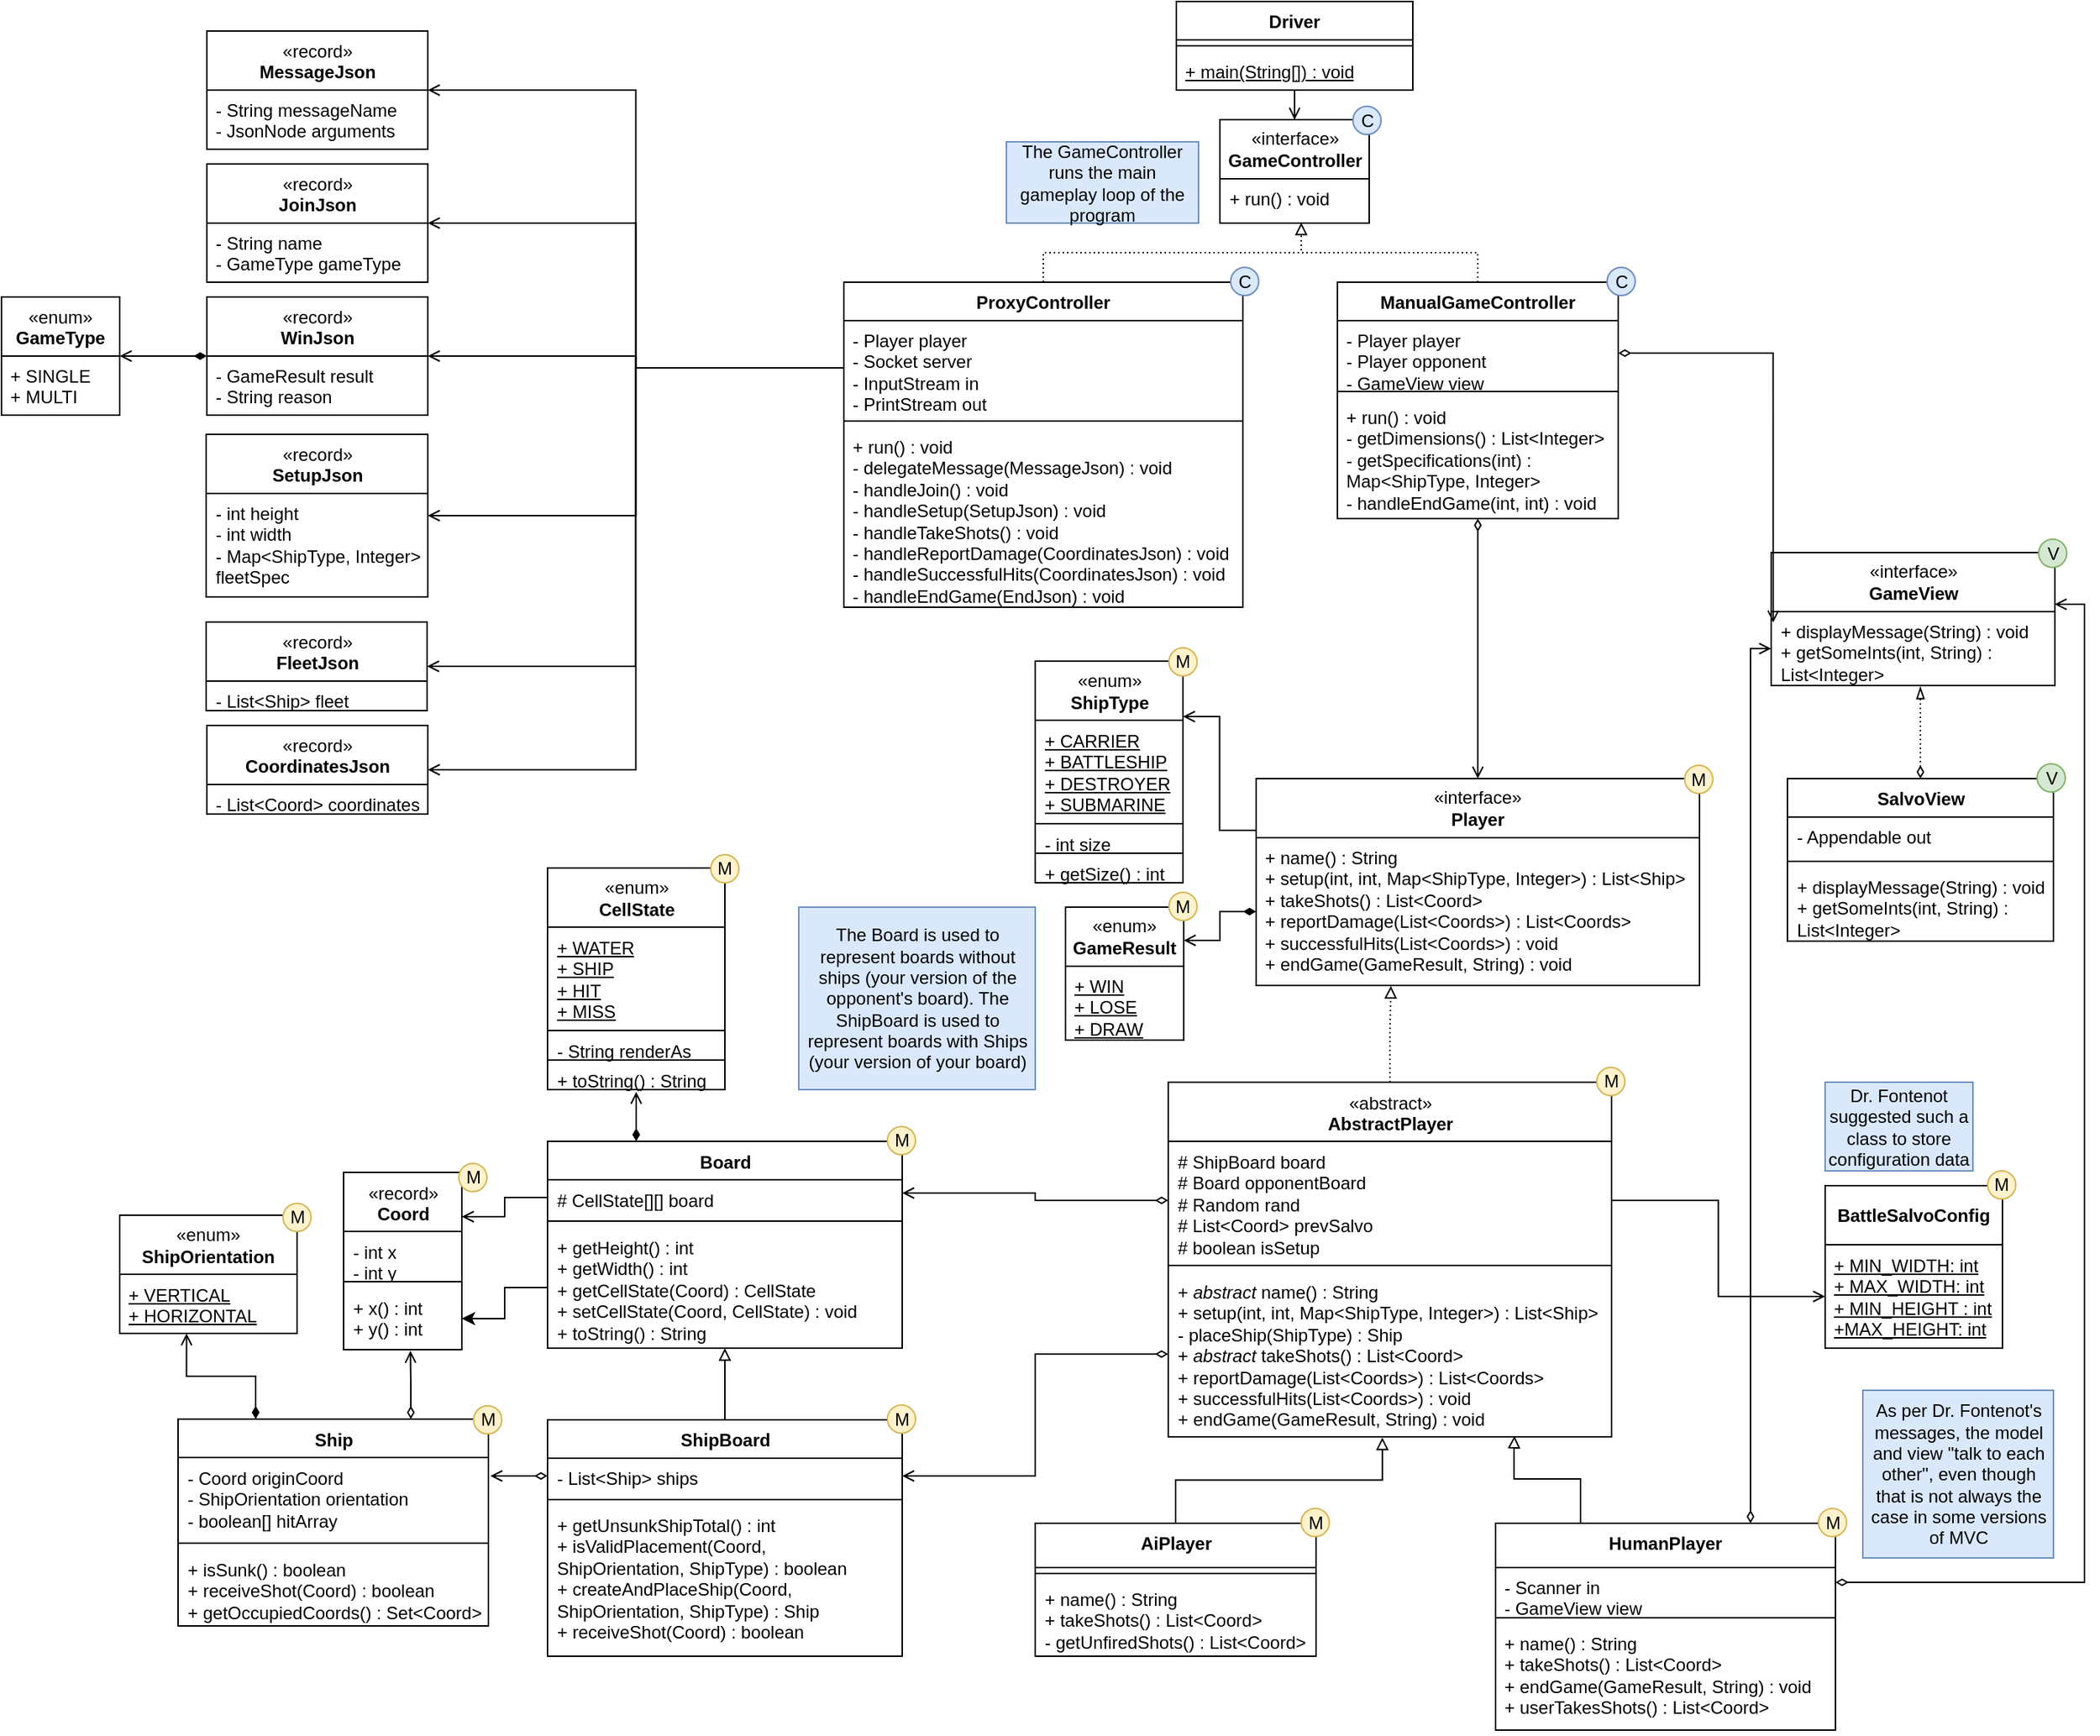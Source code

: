 <mxfile version="21.3.7" type="device">
  <diagram name="Page-1" id="k4mUI2xn-7zthh5olfPQ">
    <mxGraphModel dx="3813" dy="1613" grid="1" gridSize="10" guides="1" tooltips="1" connect="1" arrows="1" fold="1" page="1" pageScale="1" pageWidth="850" pageHeight="1100" math="0" shadow="0">
      <root>
        <mxCell id="0" />
        <mxCell id="1" parent="0" />
        <mxCell id="UeVXkHrXaz_RehNnfC16-15" value="" style="edgeStyle=orthogonalEdgeStyle;rounded=0;orthogonalLoop=1;jettySize=auto;html=1;entryX=0.5;entryY=0;entryDx=0;entryDy=0;endArrow=open;endFill=0;" parent="1" source="j__HpOIgEt7lVqjNekmI-1" target="UeVXkHrXaz_RehNnfC16-4" edge="1">
          <mxGeometry relative="1" as="geometry" />
        </mxCell>
        <mxCell id="j__HpOIgEt7lVqjNekmI-1" value="Driver" style="swimlane;fontStyle=1;align=center;verticalAlign=top;childLayout=stackLayout;horizontal=1;startSize=26;horizontalStack=0;resizeParent=1;resizeParentMax=0;resizeLast=0;collapsible=1;marginBottom=0;whiteSpace=wrap;html=1;" parent="1" vertex="1">
          <mxGeometry x="215" y="10" width="160" height="60" as="geometry" />
        </mxCell>
        <mxCell id="j__HpOIgEt7lVqjNekmI-3" value="" style="line;strokeWidth=1;fillColor=none;align=left;verticalAlign=middle;spacingTop=-1;spacingLeft=3;spacingRight=3;rotatable=0;labelPosition=right;points=[];portConstraint=eastwest;strokeColor=inherit;" parent="j__HpOIgEt7lVqjNekmI-1" vertex="1">
          <mxGeometry y="26" width="160" height="8" as="geometry" />
        </mxCell>
        <mxCell id="j__HpOIgEt7lVqjNekmI-4" value="&lt;u&gt;+ main(String[]) : void&lt;/u&gt;" style="text;strokeColor=none;fillColor=none;align=left;verticalAlign=top;spacingLeft=4;spacingRight=4;overflow=hidden;rotatable=0;points=[[0,0.5],[1,0.5]];portConstraint=eastwest;whiteSpace=wrap;html=1;" parent="j__HpOIgEt7lVqjNekmI-1" vertex="1">
          <mxGeometry y="34" width="160" height="26" as="geometry" />
        </mxCell>
        <mxCell id="UeVXkHrXaz_RehNnfC16-16" value="" style="edgeStyle=orthogonalEdgeStyle;rounded=0;orthogonalLoop=1;jettySize=auto;html=1;endArrow=block;endFill=0;dashed=1;dashPattern=1 2;entryX=0.545;entryY=0.989;entryDx=0;entryDy=0;entryPerimeter=0;" parent="1" source="j__HpOIgEt7lVqjNekmI-5" target="UeVXkHrXaz_RehNnfC16-5" edge="1">
          <mxGeometry relative="1" as="geometry">
            <mxPoint x="419.5" y="350" as="targetPoint" />
          </mxGeometry>
        </mxCell>
        <mxCell id="N8CRj5b4Ltp5V2-x3RAX-1" style="edgeStyle=orthogonalEdgeStyle;rounded=0;orthogonalLoop=1;jettySize=auto;html=1;exitX=0.5;exitY=1;exitDx=0;exitDy=0;entryX=0.5;entryY=0;entryDx=0;entryDy=0;startArrow=diamondThin;startFill=0;endArrow=open;endFill=0;" edge="1" parent="1" source="j__HpOIgEt7lVqjNekmI-5" target="j__HpOIgEt7lVqjNekmI-15">
          <mxGeometry relative="1" as="geometry" />
        </mxCell>
        <mxCell id="j__HpOIgEt7lVqjNekmI-5" value="ManualGameController" style="swimlane;fontStyle=1;align=center;verticalAlign=top;childLayout=stackLayout;horizontal=1;startSize=26;horizontalStack=0;resizeParent=1;resizeParentMax=0;resizeLast=0;collapsible=1;marginBottom=0;whiteSpace=wrap;html=1;" parent="1" vertex="1">
          <mxGeometry x="324" y="200" width="190" height="160" as="geometry" />
        </mxCell>
        <mxCell id="j__HpOIgEt7lVqjNekmI-6" value="&lt;div&gt;- Player player&lt;/div&gt;&lt;div&gt;- Player opponent&lt;br&gt;&lt;/div&gt;&lt;div&gt;- GameView view&lt;br&gt;&lt;/div&gt;" style="text;strokeColor=none;fillColor=none;align=left;verticalAlign=top;spacingLeft=4;spacingRight=4;overflow=hidden;rotatable=0;points=[[0,0.5],[1,0.5]];portConstraint=eastwest;whiteSpace=wrap;html=1;" parent="j__HpOIgEt7lVqjNekmI-5" vertex="1">
          <mxGeometry y="26" width="190" height="44" as="geometry" />
        </mxCell>
        <mxCell id="j__HpOIgEt7lVqjNekmI-7" value="" style="line;strokeWidth=1;fillColor=none;align=left;verticalAlign=middle;spacingTop=-1;spacingLeft=3;spacingRight=3;rotatable=0;labelPosition=right;points=[];portConstraint=eastwest;strokeColor=inherit;" parent="j__HpOIgEt7lVqjNekmI-5" vertex="1">
          <mxGeometry y="70" width="190" height="8" as="geometry" />
        </mxCell>
        <mxCell id="j__HpOIgEt7lVqjNekmI-8" value="&lt;div&gt;+ run() : void&lt;/div&gt;&lt;div&gt;- getDimensions() : List&amp;lt;Integer&amp;gt;&lt;/div&gt;&lt;div&gt;- getSpecifications(int) : Map&amp;lt;ShipType, Integer&amp;gt;&lt;/div&gt;&lt;div&gt;- handleEndGame(int, int) : void&lt;br&gt;&lt;/div&gt;" style="text;strokeColor=none;fillColor=none;align=left;verticalAlign=top;spacingLeft=4;spacingRight=4;overflow=hidden;rotatable=0;points=[[0,0.5],[1,0.5]];portConstraint=eastwest;whiteSpace=wrap;html=1;" parent="j__HpOIgEt7lVqjNekmI-5" vertex="1">
          <mxGeometry y="78" width="190" height="82" as="geometry" />
        </mxCell>
        <mxCell id="UeVXkHrXaz_RehNnfC16-33" style="edgeStyle=orthogonalEdgeStyle;rounded=0;orthogonalLoop=1;jettySize=auto;html=1;exitX=0;exitY=0.5;exitDx=0;exitDy=0;entryX=1;entryY=0.25;entryDx=0;entryDy=0;startArrow=diamondThin;startFill=1;endArrow=open;endFill=0;" parent="1" source="j__HpOIgEt7lVqjNekmI-16" target="j__HpOIgEt7lVqjNekmI-49" edge="1">
          <mxGeometry relative="1" as="geometry" />
        </mxCell>
        <mxCell id="UeVXkHrXaz_RehNnfC16-36" style="edgeStyle=orthogonalEdgeStyle;rounded=0;orthogonalLoop=1;jettySize=auto;html=1;exitX=0;exitY=0.25;exitDx=0;exitDy=0;entryX=1;entryY=0.25;entryDx=0;entryDy=0;endArrow=open;endFill=0;" parent="1" source="j__HpOIgEt7lVqjNekmI-15" target="j__HpOIgEt7lVqjNekmI-37" edge="1">
          <mxGeometry relative="1" as="geometry" />
        </mxCell>
        <mxCell id="j__HpOIgEt7lVqjNekmI-15" value="&lt;div&gt;«interface»&lt;/div&gt;&lt;div&gt;&lt;b&gt;Player&lt;/b&gt;&lt;br&gt;&lt;/div&gt;" style="swimlane;fontStyle=0;childLayout=stackLayout;horizontal=1;startSize=40;horizontalStack=0;resizeParent=1;resizeParentMax=0;resizeLast=0;collapsible=1;marginBottom=0;whiteSpace=wrap;html=1;" parent="1" vertex="1">
          <mxGeometry x="269" y="536" width="300" height="140" as="geometry" />
        </mxCell>
        <mxCell id="j__HpOIgEt7lVqjNekmI-16" value="&lt;div&gt;+ name() : String&lt;/div&gt;&lt;div&gt;+ setup(int, int, Map&amp;lt;ShipType, Integer&amp;gt;) : List&amp;lt;Ship&amp;gt;&lt;br&gt;&lt;/div&gt;&lt;div&gt;+ takeShots() : List&amp;lt;Coord&amp;gt;&lt;/div&gt;&lt;div&gt;+ reportDamage(List&amp;lt;Coords&amp;gt;) : List&amp;lt;Coords&amp;gt;&lt;/div&gt;&lt;div&gt;+ successfulHits(List&amp;lt;Coords&amp;gt;) : void&lt;/div&gt;&lt;div&gt;+ endGame(GameResult, String) : void&lt;br&gt;&lt;/div&gt;" style="text;strokeColor=none;fillColor=none;align=left;verticalAlign=top;spacingLeft=4;spacingRight=4;overflow=hidden;rotatable=0;points=[[0,0.5],[1,0.5]];portConstraint=eastwest;whiteSpace=wrap;html=1;" parent="j__HpOIgEt7lVqjNekmI-15" vertex="1">
          <mxGeometry y="40" width="300" height="100" as="geometry" />
        </mxCell>
        <mxCell id="UeVXkHrXaz_RehNnfC16-24" style="edgeStyle=orthogonalEdgeStyle;rounded=0;orthogonalLoop=1;jettySize=auto;html=1;exitX=0.5;exitY=0;exitDx=0;exitDy=0;entryX=0.304;entryY=1.003;entryDx=0;entryDy=0;entryPerimeter=0;endArrow=block;endFill=0;dashed=1;dashPattern=1 2;" parent="1" source="j__HpOIgEt7lVqjNekmI-21" target="j__HpOIgEt7lVqjNekmI-16" edge="1">
          <mxGeometry relative="1" as="geometry" />
        </mxCell>
        <mxCell id="j__HpOIgEt7lVqjNekmI-21" value="&lt;div&gt;&lt;span style=&quot;font-weight: normal;&quot;&gt;«abstract»&lt;/span&gt;&lt;/div&gt;&lt;b&gt;AbstractPlayer&lt;/b&gt;" style="swimlane;fontStyle=1;align=center;verticalAlign=top;childLayout=stackLayout;horizontal=1;startSize=40;horizontalStack=0;resizeParent=1;resizeParentMax=0;resizeLast=0;collapsible=1;marginBottom=0;whiteSpace=wrap;html=1;" parent="1" vertex="1">
          <mxGeometry x="209.5" y="741.5" width="300" height="240" as="geometry" />
        </mxCell>
        <mxCell id="j__HpOIgEt7lVqjNekmI-22" value="&lt;div&gt;# ShipBoard board&lt;/div&gt;&lt;div&gt;# Board opponentBoard&lt;/div&gt;&lt;div&gt;# Random rand&lt;/div&gt;&lt;div&gt;# List&amp;lt;Coord&amp;gt; prevSalvo&lt;br&gt;&lt;/div&gt;&lt;div&gt;# boolean isSetup&lt;br&gt;&lt;/div&gt;" style="text;strokeColor=none;fillColor=none;align=left;verticalAlign=top;spacingLeft=4;spacingRight=4;overflow=hidden;rotatable=0;points=[[0,0.5],[1,0.5]];portConstraint=eastwest;whiteSpace=wrap;html=1;" parent="j__HpOIgEt7lVqjNekmI-21" vertex="1">
          <mxGeometry y="40" width="300" height="80" as="geometry" />
        </mxCell>
        <mxCell id="j__HpOIgEt7lVqjNekmI-23" value="" style="line;strokeWidth=1;fillColor=none;align=left;verticalAlign=middle;spacingTop=-1;spacingLeft=3;spacingRight=3;rotatable=0;labelPosition=right;points=[];portConstraint=eastwest;strokeColor=inherit;" parent="j__HpOIgEt7lVqjNekmI-21" vertex="1">
          <mxGeometry y="120" width="300" height="8" as="geometry" />
        </mxCell>
        <mxCell id="j__HpOIgEt7lVqjNekmI-24" value="&lt;div&gt;+ &lt;i&gt;abstract&lt;/i&gt; name() : String&lt;/div&gt;&lt;div&gt;+ setup(int, int, Map&amp;lt;ShipType, Integer&amp;gt;) : List&amp;lt;Ship&amp;gt;&lt;/div&gt;&lt;div&gt;- placeShip(ShipType) : Ship&lt;br&gt;&lt;/div&gt;&lt;div&gt;+ &lt;i&gt;abstract&lt;/i&gt; takeShots() : List&amp;lt;Coord&amp;gt;&lt;/div&gt;&lt;div&gt;+ reportDamage(List&amp;lt;Coords&amp;gt;) : List&amp;lt;Coords&amp;gt;&lt;/div&gt;&lt;div&gt;+ successfulHits(List&amp;lt;Coords&amp;gt;) : void&lt;/div&gt;+ endGame(GameResult, String) : void" style="text;strokeColor=none;fillColor=none;align=left;verticalAlign=top;spacingLeft=4;spacingRight=4;overflow=hidden;rotatable=0;points=[[0,0.5],[1,0.5]];portConstraint=eastwest;whiteSpace=wrap;html=1;" parent="j__HpOIgEt7lVqjNekmI-21" vertex="1">
          <mxGeometry y="128" width="300" height="112" as="geometry" />
        </mxCell>
        <mxCell id="UeVXkHrXaz_RehNnfC16-27" style="edgeStyle=orthogonalEdgeStyle;rounded=0;orthogonalLoop=1;jettySize=auto;html=1;exitX=0.25;exitY=0;exitDx=0;exitDy=0;entryX=0.781;entryY=0.994;entryDx=0;entryDy=0;entryPerimeter=0;endArrow=block;endFill=0;" parent="1" source="j__HpOIgEt7lVqjNekmI-25" target="j__HpOIgEt7lVqjNekmI-24" edge="1">
          <mxGeometry relative="1" as="geometry">
            <Array as="points">
              <mxPoint x="488.5" y="1010" />
              <mxPoint x="443.5" y="1010" />
              <mxPoint x="443.5" y="990" />
            </Array>
          </mxGeometry>
        </mxCell>
        <mxCell id="oQ-6_zfFj92it3gVZkY_-5" style="edgeStyle=orthogonalEdgeStyle;rounded=0;orthogonalLoop=1;jettySize=auto;html=1;exitX=0.75;exitY=0;exitDx=0;exitDy=0;entryX=0;entryY=0.5;entryDx=0;entryDy=0;endArrow=open;endFill=0;startArrow=diamondThin;startFill=0;" parent="1" source="j__HpOIgEt7lVqjNekmI-25" target="UeVXkHrXaz_RehNnfC16-9" edge="1">
          <mxGeometry relative="1" as="geometry">
            <Array as="points">
              <mxPoint x="603.5" y="448" />
            </Array>
          </mxGeometry>
        </mxCell>
        <mxCell id="j__HpOIgEt7lVqjNekmI-25" value="&lt;b&gt;HumanPlayer&lt;/b&gt;" style="swimlane;fontStyle=1;align=center;verticalAlign=top;childLayout=stackLayout;horizontal=1;startSize=30;horizontalStack=0;resizeParent=1;resizeParentMax=0;resizeLast=0;collapsible=1;marginBottom=0;whiteSpace=wrap;html=1;" parent="1" vertex="1">
          <mxGeometry x="431" y="1040" width="230" height="140" as="geometry" />
        </mxCell>
        <mxCell id="j__HpOIgEt7lVqjNekmI-26" value="&lt;div&gt;- Scanner in&lt;/div&gt;&lt;div&gt;- GameView view&lt;br&gt;&lt;/div&gt;" style="text;strokeColor=none;fillColor=none;align=left;verticalAlign=top;spacingLeft=4;spacingRight=4;overflow=hidden;rotatable=0;points=[[0,0.5],[1,0.5]];portConstraint=eastwest;whiteSpace=wrap;html=1;" parent="j__HpOIgEt7lVqjNekmI-25" vertex="1">
          <mxGeometry y="30" width="230" height="30" as="geometry" />
        </mxCell>
        <mxCell id="j__HpOIgEt7lVqjNekmI-27" value="" style="line;strokeWidth=1;fillColor=none;align=left;verticalAlign=middle;spacingTop=-1;spacingLeft=3;spacingRight=3;rotatable=0;labelPosition=right;points=[];portConstraint=eastwest;strokeColor=inherit;" parent="j__HpOIgEt7lVqjNekmI-25" vertex="1">
          <mxGeometry y="60" width="230" height="8" as="geometry" />
        </mxCell>
        <mxCell id="j__HpOIgEt7lVqjNekmI-28" value="&lt;div&gt;+ name() : String&lt;/div&gt;&lt;div&gt;+ takeShots() : List&amp;lt;Coord&amp;gt;&lt;/div&gt;&lt;div&gt;+ endGame(GameResult, String) : void&lt;/div&gt;&lt;div&gt;+ userTakesShots() : List&amp;lt;Coord&amp;gt;&lt;br&gt;&lt;/div&gt;" style="text;strokeColor=none;fillColor=none;align=left;verticalAlign=top;spacingLeft=4;spacingRight=4;overflow=hidden;rotatable=0;points=[[0,0.5],[1,0.5]];portConstraint=eastwest;whiteSpace=wrap;html=1;" parent="j__HpOIgEt7lVqjNekmI-25" vertex="1">
          <mxGeometry y="68" width="230" height="72" as="geometry" />
        </mxCell>
        <mxCell id="UeVXkHrXaz_RehNnfC16-26" style="edgeStyle=orthogonalEdgeStyle;rounded=0;orthogonalLoop=1;jettySize=auto;html=1;exitX=0.5;exitY=0;exitDx=0;exitDy=0;entryX=0.483;entryY=1.004;entryDx=0;entryDy=0;entryPerimeter=0;endArrow=block;endFill=0;" parent="1" source="j__HpOIgEt7lVqjNekmI-29" target="j__HpOIgEt7lVqjNekmI-24" edge="1">
          <mxGeometry relative="1" as="geometry" />
        </mxCell>
        <mxCell id="j__HpOIgEt7lVqjNekmI-29" value="AiPlayer" style="swimlane;fontStyle=1;align=center;verticalAlign=top;childLayout=stackLayout;horizontal=1;startSize=30;horizontalStack=0;resizeParent=1;resizeParentMax=0;resizeLast=0;collapsible=1;marginBottom=0;whiteSpace=wrap;html=1;" parent="1" vertex="1">
          <mxGeometry x="119.5" y="1040" width="190" height="90" as="geometry" />
        </mxCell>
        <mxCell id="j__HpOIgEt7lVqjNekmI-31" value="" style="line;strokeWidth=1;fillColor=none;align=left;verticalAlign=middle;spacingTop=-1;spacingLeft=3;spacingRight=3;rotatable=0;labelPosition=right;points=[];portConstraint=eastwest;strokeColor=inherit;" parent="j__HpOIgEt7lVqjNekmI-29" vertex="1">
          <mxGeometry y="30" width="190" height="8" as="geometry" />
        </mxCell>
        <mxCell id="j__HpOIgEt7lVqjNekmI-32" value="&lt;div&gt;+ name() : String&lt;/div&gt;&lt;div&gt;+ takeShots() : List&amp;lt;Coord&amp;gt;&lt;/div&gt;- getUnfiredShots() : List&amp;lt;Coord&amp;gt;" style="text;strokeColor=none;fillColor=none;align=left;verticalAlign=top;spacingLeft=4;spacingRight=4;overflow=hidden;rotatable=0;points=[[0,0.5],[1,0.5]];portConstraint=eastwest;whiteSpace=wrap;html=1;" parent="j__HpOIgEt7lVqjNekmI-29" vertex="1">
          <mxGeometry y="38" width="190" height="52" as="geometry" />
        </mxCell>
        <mxCell id="UeVXkHrXaz_RehNnfC16-21" style="edgeStyle=orthogonalEdgeStyle;rounded=0;orthogonalLoop=1;jettySize=auto;html=1;exitX=0.5;exitY=0;exitDx=0;exitDy=0;entryX=0.526;entryY=1.015;entryDx=0;entryDy=0;entryPerimeter=0;endArrow=blockThin;endFill=0;startArrow=diamondThin;startFill=0;dashed=1;dashPattern=1 2;" parent="1" source="j__HpOIgEt7lVqjNekmI-33" target="UeVXkHrXaz_RehNnfC16-9" edge="1">
          <mxGeometry relative="1" as="geometry" />
        </mxCell>
        <mxCell id="j__HpOIgEt7lVqjNekmI-33" value="SalvoView" style="swimlane;fontStyle=1;align=center;verticalAlign=top;childLayout=stackLayout;horizontal=1;startSize=26;horizontalStack=0;resizeParent=1;resizeParentMax=0;resizeLast=0;collapsible=1;marginBottom=0;whiteSpace=wrap;html=1;" parent="1" vertex="1">
          <mxGeometry x="628.5" y="536" width="180" height="110" as="geometry" />
        </mxCell>
        <mxCell id="j__HpOIgEt7lVqjNekmI-34" value="- Appendable out" style="text;strokeColor=none;fillColor=none;align=left;verticalAlign=top;spacingLeft=4;spacingRight=4;overflow=hidden;rotatable=0;points=[[0,0.5],[1,0.5]];portConstraint=eastwest;whiteSpace=wrap;html=1;" parent="j__HpOIgEt7lVqjNekmI-33" vertex="1">
          <mxGeometry y="26" width="180" height="26" as="geometry" />
        </mxCell>
        <mxCell id="j__HpOIgEt7lVqjNekmI-35" value="" style="line;strokeWidth=1;fillColor=none;align=left;verticalAlign=middle;spacingTop=-1;spacingLeft=3;spacingRight=3;rotatable=0;labelPosition=right;points=[];portConstraint=eastwest;strokeColor=inherit;" parent="j__HpOIgEt7lVqjNekmI-33" vertex="1">
          <mxGeometry y="52" width="180" height="8" as="geometry" />
        </mxCell>
        <mxCell id="j__HpOIgEt7lVqjNekmI-36" value="&lt;div&gt;+ displayMessage(String) : void&lt;/div&gt;&lt;div&gt;+ getSomeInts(int, String) : List&amp;lt;Integer&amp;gt;&lt;/div&gt;" style="text;strokeColor=none;fillColor=none;align=left;verticalAlign=top;spacingLeft=4;spacingRight=4;overflow=hidden;rotatable=0;points=[[0,0.5],[1,0.5]];portConstraint=eastwest;whiteSpace=wrap;html=1;" parent="j__HpOIgEt7lVqjNekmI-33" vertex="1">
          <mxGeometry y="60" width="180" height="50" as="geometry" />
        </mxCell>
        <mxCell id="j__HpOIgEt7lVqjNekmI-37" value="&lt;div&gt;«enum»&lt;/div&gt;&lt;div&gt;&lt;b&gt;ShipType&lt;/b&gt;&lt;br&gt;&lt;/div&gt;" style="swimlane;fontStyle=0;childLayout=stackLayout;horizontal=1;startSize=40;horizontalStack=0;resizeParent=1;resizeParentMax=0;resizeLast=0;collapsible=1;marginBottom=0;whiteSpace=wrap;html=1;" parent="1" vertex="1">
          <mxGeometry x="119.5" y="456.5" width="100" height="150" as="geometry" />
        </mxCell>
        <mxCell id="j__HpOIgEt7lVqjNekmI-38" value="&lt;div&gt;&lt;u&gt;+ CARRIER&lt;/u&gt;&lt;/div&gt;&lt;div&gt;&lt;u&gt;+ BATTLESHIP&lt;/u&gt;&lt;/div&gt;&lt;div&gt;&lt;u&gt;+ DESTROYER&lt;/u&gt;&lt;/div&gt;&lt;div&gt;&lt;u&gt;+ SUBMARINE&lt;/u&gt;&lt;br&gt;&lt;/div&gt;" style="text;strokeColor=none;fillColor=none;align=left;verticalAlign=top;spacingLeft=4;spacingRight=4;overflow=hidden;rotatable=0;points=[[0,0.5],[1,0.5]];portConstraint=eastwest;whiteSpace=wrap;html=1;" parent="j__HpOIgEt7lVqjNekmI-37" vertex="1">
          <mxGeometry y="40" width="100" height="70" as="geometry" />
        </mxCell>
        <mxCell id="j__HpOIgEt7lVqjNekmI-39" value="- int size" style="text;strokeColor=default;fillColor=none;align=left;verticalAlign=top;spacingLeft=4;spacingRight=4;overflow=hidden;rotatable=0;points=[[0,0.5],[1,0.5]];portConstraint=eastwest;whiteSpace=wrap;html=1;" parent="j__HpOIgEt7lVqjNekmI-37" vertex="1">
          <mxGeometry y="110" width="100" height="20" as="geometry" />
        </mxCell>
        <mxCell id="j__HpOIgEt7lVqjNekmI-40" value="+ getSize() : int" style="text;strokeColor=default;fillColor=none;align=left;verticalAlign=top;spacingLeft=4;spacingRight=4;overflow=hidden;rotatable=0;points=[[0,0.5],[1,0.5]];portConstraint=eastwest;whiteSpace=wrap;html=1;" parent="j__HpOIgEt7lVqjNekmI-37" vertex="1">
          <mxGeometry y="130" width="100" height="20" as="geometry" />
        </mxCell>
        <mxCell id="j__HpOIgEt7lVqjNekmI-41" value="&lt;div&gt;«enum»&lt;/div&gt;&lt;div&gt;&lt;b&gt;ShipOrientation&lt;/b&gt;&lt;br&gt;&lt;/div&gt;" style="swimlane;fontStyle=0;childLayout=stackLayout;horizontal=1;startSize=40;horizontalStack=0;resizeParent=1;resizeParentMax=0;resizeLast=0;collapsible=1;marginBottom=0;whiteSpace=wrap;html=1;" parent="1" vertex="1">
          <mxGeometry x="-500" y="831.5" width="120" height="80" as="geometry" />
        </mxCell>
        <mxCell id="j__HpOIgEt7lVqjNekmI-42" value="&lt;div&gt;&lt;u&gt;+ VERTICAL&lt;/u&gt;&lt;/div&gt;&lt;div&gt;&lt;u&gt;+ HORIZONTAL&lt;br&gt;&lt;/u&gt;&lt;/div&gt;" style="text;strokeColor=none;fillColor=none;align=left;verticalAlign=top;spacingLeft=4;spacingRight=4;overflow=hidden;rotatable=0;points=[[0,0.5],[1,0.5]];portConstraint=eastwest;whiteSpace=wrap;html=1;" parent="j__HpOIgEt7lVqjNekmI-41" vertex="1">
          <mxGeometry y="40" width="120" height="40" as="geometry" />
        </mxCell>
        <mxCell id="j__HpOIgEt7lVqjNekmI-49" value="&lt;div&gt;«enum»&lt;/div&gt;&lt;b&gt;GameResult&lt;/b&gt;" style="swimlane;fontStyle=0;childLayout=stackLayout;horizontal=1;startSize=40;horizontalStack=0;resizeParent=1;resizeParentMax=0;resizeLast=0;collapsible=1;marginBottom=0;whiteSpace=wrap;html=1;" parent="1" vertex="1">
          <mxGeometry x="140" y="623" width="80" height="90" as="geometry" />
        </mxCell>
        <mxCell id="j__HpOIgEt7lVqjNekmI-50" value="&lt;div&gt;&lt;u&gt;+ WIN&lt;/u&gt;&lt;/div&gt;&lt;div&gt;&lt;u&gt;+ LOSE&lt;/u&gt;&lt;/div&gt;&lt;div&gt;&lt;u&gt;+ DRAW&lt;br&gt;&lt;/u&gt;&lt;/div&gt;" style="text;strokeColor=none;fillColor=none;align=left;verticalAlign=top;spacingLeft=4;spacingRight=4;overflow=hidden;rotatable=0;points=[[0,0.5],[1,0.5]];portConstraint=eastwest;whiteSpace=wrap;html=1;" parent="j__HpOIgEt7lVqjNekmI-49" vertex="1">
          <mxGeometry y="40" width="80" height="50" as="geometry" />
        </mxCell>
        <mxCell id="j__HpOIgEt7lVqjNekmI-51" value="&lt;div&gt;«enum»&lt;/div&gt;&lt;div&gt;&lt;b&gt;CellState&lt;/b&gt;&lt;br&gt;&lt;/div&gt;" style="swimlane;fontStyle=0;childLayout=stackLayout;horizontal=1;startSize=40;horizontalStack=0;resizeParent=1;resizeParentMax=0;resizeLast=0;collapsible=1;marginBottom=0;whiteSpace=wrap;html=1;" parent="1" vertex="1">
          <mxGeometry x="-210.5" y="596.5" width="120" height="150" as="geometry" />
        </mxCell>
        <mxCell id="j__HpOIgEt7lVqjNekmI-52" value="&lt;div&gt;&lt;u&gt;+ WATER&lt;/u&gt;&lt;/div&gt;&lt;div&gt;&lt;u&gt;+ SHIP&lt;/u&gt;&lt;/div&gt;&lt;div&gt;&lt;u&gt;+ HIT&lt;/u&gt;&lt;/div&gt;&lt;div&gt;&lt;u&gt;+ MISS&lt;/u&gt;&lt;br&gt;&lt;/div&gt;" style="text;strokeColor=none;fillColor=none;align=left;verticalAlign=top;spacingLeft=4;spacingRight=4;overflow=hidden;rotatable=0;points=[[0,0.5],[1,0.5]];portConstraint=eastwest;whiteSpace=wrap;html=1;" parent="j__HpOIgEt7lVqjNekmI-51" vertex="1">
          <mxGeometry y="40" width="120" height="70" as="geometry" />
        </mxCell>
        <mxCell id="j__HpOIgEt7lVqjNekmI-53" value="- String renderAs" style="text;strokeColor=default;fillColor=none;align=left;verticalAlign=top;spacingLeft=4;spacingRight=4;overflow=hidden;rotatable=0;points=[[0,0.5],[1,0.5]];portConstraint=eastwest;whiteSpace=wrap;html=1;" parent="j__HpOIgEt7lVqjNekmI-51" vertex="1">
          <mxGeometry y="110" width="120" height="20" as="geometry" />
        </mxCell>
        <mxCell id="j__HpOIgEt7lVqjNekmI-54" value="+ toString() : String" style="text;strokeColor=default;fillColor=none;align=left;verticalAlign=top;spacingLeft=4;spacingRight=4;overflow=hidden;rotatable=0;points=[[0,0.5],[1,0.5]];portConstraint=eastwest;whiteSpace=wrap;html=1;" parent="j__HpOIgEt7lVqjNekmI-51" vertex="1">
          <mxGeometry y="130" width="120" height="20" as="geometry" />
        </mxCell>
        <mxCell id="j__HpOIgEt7lVqjNekmI-55" value="&lt;div&gt;&lt;span style=&quot;font-weight: normal;&quot;&gt;«record»&lt;/span&gt;&lt;/div&gt;&lt;div&gt;Coord&lt;/div&gt;" style="swimlane;fontStyle=1;align=center;verticalAlign=top;childLayout=stackLayout;horizontal=1;startSize=40;horizontalStack=0;resizeParent=1;resizeParentMax=0;resizeLast=0;collapsible=1;marginBottom=0;whiteSpace=wrap;html=1;" parent="1" vertex="1">
          <mxGeometry x="-348.5" y="802.5" width="80" height="120" as="geometry" />
        </mxCell>
        <mxCell id="j__HpOIgEt7lVqjNekmI-56" value="&lt;div&gt;- int x&lt;/div&gt;&lt;div&gt;- int y&lt;br&gt;&lt;/div&gt;" style="text;strokeColor=none;fillColor=none;align=left;verticalAlign=top;spacingLeft=4;spacingRight=4;overflow=hidden;rotatable=0;points=[[0,0.5],[1,0.5]];portConstraint=eastwest;whiteSpace=wrap;html=1;" parent="j__HpOIgEt7lVqjNekmI-55" vertex="1">
          <mxGeometry y="40" width="80" height="30" as="geometry" />
        </mxCell>
        <mxCell id="j__HpOIgEt7lVqjNekmI-57" value="" style="line;strokeWidth=1;fillColor=none;align=left;verticalAlign=middle;spacingTop=-1;spacingLeft=3;spacingRight=3;rotatable=0;labelPosition=right;points=[];portConstraint=eastwest;strokeColor=inherit;" parent="j__HpOIgEt7lVqjNekmI-55" vertex="1">
          <mxGeometry y="70" width="80" height="8" as="geometry" />
        </mxCell>
        <mxCell id="j__HpOIgEt7lVqjNekmI-58" value="&lt;div&gt;+ x() : int&lt;/div&gt;&lt;div&gt;+ y() : int&lt;br&gt;&lt;/div&gt;" style="text;strokeColor=none;fillColor=none;align=left;verticalAlign=top;spacingLeft=4;spacingRight=4;overflow=hidden;rotatable=0;points=[[0,0.5],[1,0.5]];portConstraint=eastwest;whiteSpace=wrap;html=1;" parent="j__HpOIgEt7lVqjNekmI-55" vertex="1">
          <mxGeometry y="78" width="80" height="42" as="geometry" />
        </mxCell>
        <mxCell id="UeVXkHrXaz_RehNnfC16-37" style="edgeStyle=orthogonalEdgeStyle;rounded=0;orthogonalLoop=1;jettySize=auto;html=1;exitX=0.25;exitY=0;exitDx=0;exitDy=0;entryX=0.377;entryY=1;entryDx=0;entryDy=0;entryPerimeter=0;endArrow=open;endFill=0;startArrow=diamondThin;startFill=1;" parent="1" source="j__HpOIgEt7lVqjNekmI-59" target="j__HpOIgEt7lVqjNekmI-42" edge="1">
          <mxGeometry relative="1" as="geometry" />
        </mxCell>
        <mxCell id="UeVXkHrXaz_RehNnfC16-38" style="edgeStyle=orthogonalEdgeStyle;rounded=0;orthogonalLoop=1;jettySize=auto;html=1;exitX=0.75;exitY=0;exitDx=0;exitDy=0;entryX=0.565;entryY=1.019;entryDx=0;entryDy=0;entryPerimeter=0;startArrow=diamondThin;startFill=0;endArrow=open;endFill=0;" parent="1" source="j__HpOIgEt7lVqjNekmI-59" target="j__HpOIgEt7lVqjNekmI-58" edge="1">
          <mxGeometry relative="1" as="geometry" />
        </mxCell>
        <mxCell id="j__HpOIgEt7lVqjNekmI-59" value="Ship" style="swimlane;fontStyle=1;align=center;verticalAlign=top;childLayout=stackLayout;horizontal=1;startSize=26;horizontalStack=0;resizeParent=1;resizeParentMax=0;resizeLast=0;collapsible=1;marginBottom=0;whiteSpace=wrap;html=1;" parent="1" vertex="1">
          <mxGeometry x="-460.5" y="969.5" width="210" height="140" as="geometry" />
        </mxCell>
        <mxCell id="j__HpOIgEt7lVqjNekmI-60" value="&lt;div&gt;- Coord originCoord&lt;/div&gt;&lt;div&gt;- ShipOrientation orientation&lt;/div&gt;&lt;div&gt;- boolean[] hitArray&lt;br&gt;&lt;/div&gt;" style="text;strokeColor=none;fillColor=none;align=left;verticalAlign=top;spacingLeft=4;spacingRight=4;overflow=hidden;rotatable=0;points=[[0,0.5],[1,0.5]];portConstraint=eastwest;whiteSpace=wrap;html=1;" parent="j__HpOIgEt7lVqjNekmI-59" vertex="1">
          <mxGeometry y="26" width="210" height="54" as="geometry" />
        </mxCell>
        <mxCell id="j__HpOIgEt7lVqjNekmI-61" value="" style="line;strokeWidth=1;fillColor=none;align=left;verticalAlign=middle;spacingTop=-1;spacingLeft=3;spacingRight=3;rotatable=0;labelPosition=right;points=[];portConstraint=eastwest;strokeColor=inherit;" parent="j__HpOIgEt7lVqjNekmI-59" vertex="1">
          <mxGeometry y="80" width="210" height="8" as="geometry" />
        </mxCell>
        <mxCell id="j__HpOIgEt7lVqjNekmI-62" value="&lt;div&gt;+ isSunk() : boolean&lt;/div&gt;&lt;div&gt;+ receiveShot(Coord) : boolean&lt;br&gt;&lt;/div&gt;&lt;div&gt;+ getOccupiedCoords() : Set&amp;lt;Coord&amp;gt;&lt;br&gt;&lt;/div&gt;" style="text;strokeColor=none;fillColor=none;align=left;verticalAlign=top;spacingLeft=4;spacingRight=4;overflow=hidden;rotatable=0;points=[[0,0.5],[1,0.5]];portConstraint=eastwest;whiteSpace=wrap;html=1;" parent="j__HpOIgEt7lVqjNekmI-59" vertex="1">
          <mxGeometry y="88" width="210" height="52" as="geometry" />
        </mxCell>
        <mxCell id="UeVXkHrXaz_RehNnfC16-31" style="edgeStyle=orthogonalEdgeStyle;rounded=0;orthogonalLoop=1;jettySize=auto;html=1;exitX=0.25;exitY=0;exitDx=0;exitDy=0;entryX=0.5;entryY=1.075;entryDx=0;entryDy=0;entryPerimeter=0;endArrow=open;endFill=0;startArrow=diamondThin;startFill=1;" parent="1" source="j__HpOIgEt7lVqjNekmI-63" target="j__HpOIgEt7lVqjNekmI-54" edge="1">
          <mxGeometry relative="1" as="geometry" />
        </mxCell>
        <mxCell id="j__HpOIgEt7lVqjNekmI-63" value="Board" style="swimlane;fontStyle=1;align=center;verticalAlign=top;childLayout=stackLayout;horizontal=1;startSize=26;horizontalStack=0;resizeParent=1;resizeParentMax=0;resizeLast=0;collapsible=1;marginBottom=0;whiteSpace=wrap;html=1;" parent="1" vertex="1">
          <mxGeometry x="-210.5" y="781.5" width="240" height="140" as="geometry" />
        </mxCell>
        <mxCell id="j__HpOIgEt7lVqjNekmI-64" value="# CellState[][] board" style="text;strokeColor=none;fillColor=none;align=left;verticalAlign=top;spacingLeft=4;spacingRight=4;overflow=hidden;rotatable=0;points=[[0,0.5],[1,0.5]];portConstraint=eastwest;whiteSpace=wrap;html=1;" parent="j__HpOIgEt7lVqjNekmI-63" vertex="1">
          <mxGeometry y="26" width="240" height="24" as="geometry" />
        </mxCell>
        <mxCell id="j__HpOIgEt7lVqjNekmI-65" value="" style="line;strokeWidth=1;fillColor=none;align=left;verticalAlign=middle;spacingTop=-1;spacingLeft=3;spacingRight=3;rotatable=0;labelPosition=right;points=[];portConstraint=eastwest;strokeColor=inherit;" parent="j__HpOIgEt7lVqjNekmI-63" vertex="1">
          <mxGeometry y="50" width="240" height="8" as="geometry" />
        </mxCell>
        <mxCell id="j__HpOIgEt7lVqjNekmI-66" value="&lt;div&gt;+ getHeight() : int&lt;/div&gt;&lt;div&gt;+ getWidth() : int&lt;/div&gt;&lt;div&gt;+ getCellState(Coord) : CellState&lt;/div&gt;&lt;div&gt;+ setCellState(Coord, CellState) : void&lt;/div&gt;&lt;div&gt;+ toString() : String&lt;br&gt;&lt;/div&gt;" style="text;strokeColor=none;fillColor=none;align=left;verticalAlign=top;spacingLeft=4;spacingRight=4;overflow=hidden;rotatable=0;points=[[0,0.5],[1,0.5]];portConstraint=eastwest;whiteSpace=wrap;html=1;" parent="j__HpOIgEt7lVqjNekmI-63" vertex="1">
          <mxGeometry y="58" width="240" height="82" as="geometry" />
        </mxCell>
        <mxCell id="UeVXkHrXaz_RehNnfC16-47" style="edgeStyle=orthogonalEdgeStyle;rounded=0;orthogonalLoop=1;jettySize=auto;html=1;exitX=0.5;exitY=0;exitDx=0;exitDy=0;entryX=0.5;entryY=1;entryDx=0;entryDy=0;endArrow=block;endFill=0;startArrow=none;startFill=0;" parent="1" source="j__HpOIgEt7lVqjNekmI-67" target="j__HpOIgEt7lVqjNekmI-63" edge="1">
          <mxGeometry relative="1" as="geometry" />
        </mxCell>
        <mxCell id="j__HpOIgEt7lVqjNekmI-67" value="ShipBoard" style="swimlane;fontStyle=1;align=center;verticalAlign=top;childLayout=stackLayout;horizontal=1;startSize=26;horizontalStack=0;resizeParent=1;resizeParentMax=0;resizeLast=0;collapsible=1;marginBottom=0;whiteSpace=wrap;html=1;" parent="1" vertex="1">
          <mxGeometry x="-210.5" y="970" width="240" height="160" as="geometry" />
        </mxCell>
        <mxCell id="j__HpOIgEt7lVqjNekmI-68" value="- List&amp;lt;Ship&amp;gt; ships" style="text;strokeColor=none;fillColor=none;align=left;verticalAlign=top;spacingLeft=4;spacingRight=4;overflow=hidden;rotatable=0;points=[[0,0.5],[1,0.5]];portConstraint=eastwest;whiteSpace=wrap;html=1;" parent="j__HpOIgEt7lVqjNekmI-67" vertex="1">
          <mxGeometry y="26" width="240" height="24" as="geometry" />
        </mxCell>
        <mxCell id="j__HpOIgEt7lVqjNekmI-69" value="" style="line;strokeWidth=1;fillColor=none;align=left;verticalAlign=middle;spacingTop=-1;spacingLeft=3;spacingRight=3;rotatable=0;labelPosition=right;points=[];portConstraint=eastwest;strokeColor=inherit;" parent="j__HpOIgEt7lVqjNekmI-67" vertex="1">
          <mxGeometry y="50" width="240" height="8" as="geometry" />
        </mxCell>
        <mxCell id="j__HpOIgEt7lVqjNekmI-70" value="&lt;div&gt;+ getUnsunkShipTotal() : int&lt;/div&gt;&lt;div&gt;+ isValidPlacement(Coord, ShipOrientation, ShipType) : boolean&lt;/div&gt;&lt;div&gt;+ createAndPlaceShip(Coord, ShipOrientation, ShipType) : Ship&lt;/div&gt;&lt;div&gt;+ receiveShot(Coord) : boolean&lt;br&gt;&lt;/div&gt;" style="text;strokeColor=none;fillColor=none;align=left;verticalAlign=top;spacingLeft=4;spacingRight=4;overflow=hidden;rotatable=0;points=[[0,0.5],[1,0.5]];portConstraint=eastwest;whiteSpace=wrap;html=1;" parent="j__HpOIgEt7lVqjNekmI-67" vertex="1">
          <mxGeometry y="58" width="240" height="102" as="geometry" />
        </mxCell>
        <mxCell id="QojRB_AGbtu5iVqABedN-1" value="M" style="ellipse;whiteSpace=wrap;html=1;aspect=fixed;fillColor=#fff2cc;strokeColor=#d6b656;" parent="1" vertex="1">
          <mxGeometry x="210" y="447.5" width="19" height="19" as="geometry" />
        </mxCell>
        <mxCell id="QojRB_AGbtu5iVqABedN-2" value="M" style="ellipse;whiteSpace=wrap;html=1;aspect=fixed;fillColor=#fff2cc;strokeColor=#d6b656;" parent="1" vertex="1">
          <mxGeometry x="-270.5" y="796.5" width="19" height="19" as="geometry" />
        </mxCell>
        <mxCell id="QojRB_AGbtu5iVqABedN-3" value="M" style="ellipse;whiteSpace=wrap;html=1;aspect=fixed;fillColor=#fff2cc;strokeColor=#d6b656;" parent="1" vertex="1">
          <mxGeometry x="-260.5" y="960.5" width="19" height="19" as="geometry" />
        </mxCell>
        <mxCell id="QojRB_AGbtu5iVqABedN-4" value="M" style="ellipse;whiteSpace=wrap;html=1;aspect=fixed;fillColor=#fff2cc;strokeColor=#d6b656;" parent="1" vertex="1">
          <mxGeometry x="-389.5" y="823.5" width="19" height="19" as="geometry" />
        </mxCell>
        <mxCell id="QojRB_AGbtu5iVqABedN-5" value="M" style="ellipse;whiteSpace=wrap;html=1;aspect=fixed;fillColor=#fff2cc;strokeColor=#d6b656;" parent="1" vertex="1">
          <mxGeometry x="19.5" y="960" width="19" height="19" as="geometry" />
        </mxCell>
        <mxCell id="QojRB_AGbtu5iVqABedN-6" value="M" style="ellipse;whiteSpace=wrap;html=1;aspect=fixed;fillColor=#fff2cc;strokeColor=#d6b656;" parent="1" vertex="1">
          <mxGeometry x="-100" y="587.5" width="19" height="19" as="geometry" />
        </mxCell>
        <mxCell id="QojRB_AGbtu5iVqABedN-7" value="M" style="ellipse;whiteSpace=wrap;html=1;aspect=fixed;fillColor=#fff2cc;strokeColor=#d6b656;" parent="1" vertex="1">
          <mxGeometry x="19.5" y="771.5" width="19" height="19" as="geometry" />
        </mxCell>
        <mxCell id="QojRB_AGbtu5iVqABedN-8" value="M" style="ellipse;whiteSpace=wrap;html=1;aspect=fixed;fillColor=#fff2cc;strokeColor=#d6b656;" parent="1" vertex="1">
          <mxGeometry x="210" y="613" width="19" height="19" as="geometry" />
        </mxCell>
        <mxCell id="QojRB_AGbtu5iVqABedN-10" value="V" style="ellipse;whiteSpace=wrap;html=1;aspect=fixed;fillColor=#d5e8d4;strokeColor=#82b366;" parent="1" vertex="1">
          <mxGeometry x="797.5" y="526" width="19" height="19" as="geometry" />
        </mxCell>
        <mxCell id="QojRB_AGbtu5iVqABedN-18" value="C" style="ellipse;whiteSpace=wrap;html=1;aspect=fixed;fillColor=#dae8fc;strokeColor=#6c8ebf;" parent="1" vertex="1">
          <mxGeometry x="506.5" y="190" width="19" height="19" as="geometry" />
        </mxCell>
        <mxCell id="UeVXkHrXaz_RehNnfC16-1" value="M" style="ellipse;whiteSpace=wrap;html=1;aspect=fixed;fillColor=#fff2cc;strokeColor=#d6b656;" parent="1" vertex="1">
          <mxGeometry x="559" y="527" width="19" height="19" as="geometry" />
        </mxCell>
        <mxCell id="UeVXkHrXaz_RehNnfC16-2" value="M" style="ellipse;whiteSpace=wrap;html=1;aspect=fixed;fillColor=#fff2cc;strokeColor=#d6b656;" parent="1" vertex="1">
          <mxGeometry x="499.5" y="731.5" width="19" height="19" as="geometry" />
        </mxCell>
        <mxCell id="UeVXkHrXaz_RehNnfC16-3" value="M" style="ellipse;whiteSpace=wrap;html=1;aspect=fixed;fillColor=#fff2cc;strokeColor=#d6b656;" parent="1" vertex="1">
          <mxGeometry x="299.5" y="1030" width="19" height="19" as="geometry" />
        </mxCell>
        <mxCell id="UeVXkHrXaz_RehNnfC16-4" value="&lt;div&gt;«interface»&lt;/div&gt;&lt;div&gt;&lt;b&gt;GameController&lt;/b&gt;&lt;br&gt;&lt;/div&gt;" style="swimlane;fontStyle=0;childLayout=stackLayout;horizontal=1;startSize=40;horizontalStack=0;resizeParent=1;resizeParentMax=0;resizeLast=0;collapsible=1;marginBottom=0;whiteSpace=wrap;html=1;" parent="1" vertex="1">
          <mxGeometry x="244.5" y="90" width="101" height="70" as="geometry" />
        </mxCell>
        <mxCell id="UeVXkHrXaz_RehNnfC16-5" value="+ run() : void" style="text;strokeColor=none;fillColor=none;align=left;verticalAlign=top;spacingLeft=4;spacingRight=4;overflow=hidden;rotatable=0;points=[[0,0.5],[1,0.5]];portConstraint=eastwest;whiteSpace=wrap;html=1;" parent="UeVXkHrXaz_RehNnfC16-4" vertex="1">
          <mxGeometry y="40" width="101" height="30" as="geometry" />
        </mxCell>
        <mxCell id="UeVXkHrXaz_RehNnfC16-8" value="&lt;div&gt;«interface»&lt;/div&gt;&lt;div&gt;&lt;b&gt;GameView&lt;/b&gt;&lt;br&gt;&lt;/div&gt;" style="swimlane;fontStyle=0;childLayout=stackLayout;horizontal=1;startSize=40;horizontalStack=0;resizeParent=1;resizeParentMax=0;resizeLast=0;collapsible=1;marginBottom=0;whiteSpace=wrap;html=1;" parent="1" vertex="1">
          <mxGeometry x="617.5" y="383" width="192" height="90" as="geometry" />
        </mxCell>
        <mxCell id="UeVXkHrXaz_RehNnfC16-9" value="&lt;div&gt;+ displayMessage(String) : void&lt;/div&gt;&lt;div&gt;+ getSomeInts(int, String) : List&amp;lt;Integer&amp;gt;&lt;br&gt;&lt;/div&gt;" style="text;strokeColor=none;fillColor=none;align=left;verticalAlign=top;spacingLeft=4;spacingRight=4;overflow=hidden;rotatable=0;points=[[0,0.5],[1,0.5]];portConstraint=eastwest;whiteSpace=wrap;html=1;" parent="UeVXkHrXaz_RehNnfC16-8" vertex="1">
          <mxGeometry y="40" width="192" height="50" as="geometry" />
        </mxCell>
        <mxCell id="UeVXkHrXaz_RehNnfC16-11" value="C" style="ellipse;whiteSpace=wrap;html=1;aspect=fixed;fillColor=#dae8fc;strokeColor=#6c8ebf;" parent="1" vertex="1">
          <mxGeometry x="334.5" y="81" width="19" height="19" as="geometry" />
        </mxCell>
        <mxCell id="UeVXkHrXaz_RehNnfC16-14" value="V" style="ellipse;whiteSpace=wrap;html=1;aspect=fixed;fillColor=#d5e8d4;strokeColor=#82b366;" parent="1" vertex="1">
          <mxGeometry x="798.5" y="374" width="19" height="19" as="geometry" />
        </mxCell>
        <mxCell id="UeVXkHrXaz_RehNnfC16-20" style="edgeStyle=orthogonalEdgeStyle;rounded=0;orthogonalLoop=1;jettySize=auto;html=1;entryX=0.007;entryY=0.527;entryDx=0;entryDy=0;endArrow=open;endFill=0;startArrow=diamondThin;startFill=0;entryPerimeter=0;" parent="1" source="j__HpOIgEt7lVqjNekmI-6" target="UeVXkHrXaz_RehNnfC16-8" edge="1">
          <mxGeometry relative="1" as="geometry">
            <Array as="points" />
          </mxGeometry>
        </mxCell>
        <mxCell id="UeVXkHrXaz_RehNnfC16-28" style="edgeStyle=orthogonalEdgeStyle;rounded=0;orthogonalLoop=1;jettySize=auto;html=1;entryX=0.999;entryY=0.389;entryDx=0;entryDy=0;endArrow=open;endFill=0;startArrow=diamondThin;startFill=0;entryPerimeter=0;" parent="1" source="j__HpOIgEt7lVqjNekmI-26" target="UeVXkHrXaz_RehNnfC16-8" edge="1">
          <mxGeometry relative="1" as="geometry">
            <mxPoint x="849.5" y="410" as="targetPoint" />
            <Array as="points">
              <mxPoint x="829.5" y="1080" />
              <mxPoint x="829.5" y="418" />
            </Array>
          </mxGeometry>
        </mxCell>
        <mxCell id="UeVXkHrXaz_RehNnfC16-29" style="edgeStyle=orthogonalEdgeStyle;rounded=0;orthogonalLoop=1;jettySize=auto;html=1;exitX=0;exitY=0.5;exitDx=0;exitDy=0;entryX=1;entryY=0.25;entryDx=0;entryDy=0;startArrow=diamondThin;startFill=0;endArrow=open;endFill=0;" parent="1" source="j__HpOIgEt7lVqjNekmI-22" target="j__HpOIgEt7lVqjNekmI-63" edge="1">
          <mxGeometry relative="1" as="geometry" />
        </mxCell>
        <mxCell id="UeVXkHrXaz_RehNnfC16-30" style="edgeStyle=orthogonalEdgeStyle;rounded=0;orthogonalLoop=1;jettySize=auto;html=1;exitX=0;exitY=0.5;exitDx=0;exitDy=0;entryX=1;entryY=0.5;entryDx=0;entryDy=0;startArrow=diamondThin;startFill=0;endArrow=open;endFill=0;" parent="1" source="j__HpOIgEt7lVqjNekmI-24" target="j__HpOIgEt7lVqjNekmI-68" edge="1">
          <mxGeometry relative="1" as="geometry" />
        </mxCell>
        <mxCell id="UeVXkHrXaz_RehNnfC16-35" style="edgeStyle=orthogonalEdgeStyle;rounded=0;orthogonalLoop=1;jettySize=auto;html=1;exitX=0;exitY=0.5;exitDx=0;exitDy=0;entryX=1.006;entryY=0.226;entryDx=0;entryDy=0;entryPerimeter=0;startArrow=diamondThin;startFill=0;endArrow=open;endFill=0;" parent="1" source="j__HpOIgEt7lVqjNekmI-68" target="j__HpOIgEt7lVqjNekmI-60" edge="1">
          <mxGeometry relative="1" as="geometry" />
        </mxCell>
        <mxCell id="UeVXkHrXaz_RehNnfC16-39" style="edgeStyle=orthogonalEdgeStyle;rounded=0;orthogonalLoop=1;jettySize=auto;html=1;exitX=0;exitY=0.5;exitDx=0;exitDy=0;entryX=1;entryY=0.25;entryDx=0;entryDy=0;endArrow=open;endFill=0;" parent="1" source="j__HpOIgEt7lVqjNekmI-64" target="j__HpOIgEt7lVqjNekmI-55" edge="1">
          <mxGeometry relative="1" as="geometry" />
        </mxCell>
        <mxCell id="UeVXkHrXaz_RehNnfC16-42" value="The GameController runs the main gameplay loop of the program" style="rounded=0;whiteSpace=wrap;html=1;fillColor=#dae8fc;strokeColor=#6c8ebf;" parent="1" vertex="1">
          <mxGeometry x="100" y="105" width="130" height="55" as="geometry" />
        </mxCell>
        <mxCell id="UeVXkHrXaz_RehNnfC16-48" value="The Board is used to represent boards without ships (your version of the opponent&#39;s board). The ShipBoard is used to represent boards with Ships (your version of your board)" style="rounded=0;whiteSpace=wrap;html=1;fillColor=#dae8fc;strokeColor=#6c8ebf;" parent="1" vertex="1">
          <mxGeometry x="-40.5" y="623" width="160" height="123.5" as="geometry" />
        </mxCell>
        <mxCell id="oQ-6_zfFj92it3gVZkY_-6" value="M" style="ellipse;whiteSpace=wrap;html=1;aspect=fixed;fillColor=#fff2cc;strokeColor=#d6b656;" parent="1" vertex="1">
          <mxGeometry x="649.5" y="1030" width="19" height="19" as="geometry" />
        </mxCell>
        <mxCell id="oQ-6_zfFj92it3gVZkY_-7" value="As per Dr. Fontenot&#39;s messages, the model and view &quot;talk to each other&quot;, even though that is not always the case in some versions of MVC" style="rounded=0;whiteSpace=wrap;html=1;fillColor=#dae8fc;strokeColor=#6c8ebf;" parent="1" vertex="1">
          <mxGeometry x="679.5" y="950" width="129" height="113.5" as="geometry" />
        </mxCell>
        <mxCell id="oQ-6_zfFj92it3gVZkY_-9" value="&lt;b&gt;BattleSalvoConfig&lt;/b&gt;" style="swimlane;fontStyle=0;childLayout=stackLayout;horizontal=1;startSize=40;horizontalStack=0;resizeParent=1;resizeParentMax=0;resizeLast=0;collapsible=1;marginBottom=0;whiteSpace=wrap;html=1;" parent="1" vertex="1">
          <mxGeometry x="654" y="811.5" width="120" height="110" as="geometry" />
        </mxCell>
        <mxCell id="oQ-6_zfFj92it3gVZkY_-10" value="&lt;div&gt;&lt;u&gt;+ MIN_WIDTH: int&lt;br&gt;&lt;/u&gt;&lt;/div&gt;&lt;div&gt;&lt;u&gt;+ MAX_WIDTH: int&lt;/u&gt;&lt;/div&gt;&lt;div&gt;&lt;u&gt;+ MIN_HEIGHT : int&lt;/u&gt;&lt;/div&gt;&lt;div&gt;&lt;u&gt;+MAX_HEIGHT: int&lt;br&gt;&lt;/u&gt;&lt;/div&gt;" style="text;strokeColor=none;fillColor=none;align=left;verticalAlign=top;spacingLeft=4;spacingRight=4;overflow=hidden;rotatable=0;points=[[0,0.5],[1,0.5]];portConstraint=eastwest;whiteSpace=wrap;html=1;" parent="oQ-6_zfFj92it3gVZkY_-9" vertex="1">
          <mxGeometry y="40" width="120" height="70" as="geometry" />
        </mxCell>
        <mxCell id="oQ-6_zfFj92it3gVZkY_-13" value="M" style="ellipse;whiteSpace=wrap;html=1;aspect=fixed;fillColor=#fff2cc;strokeColor=#d6b656;" parent="1" vertex="1">
          <mxGeometry x="764" y="801.5" width="19" height="19" as="geometry" />
        </mxCell>
        <mxCell id="oQ-6_zfFj92it3gVZkY_-14" style="edgeStyle=orthogonalEdgeStyle;rounded=0;orthogonalLoop=1;jettySize=auto;html=1;exitX=1;exitY=0.5;exitDx=0;exitDy=0;entryX=0;entryY=0.5;entryDx=0;entryDy=0;endArrow=open;endFill=0;" parent="1" source="j__HpOIgEt7lVqjNekmI-22" target="oQ-6_zfFj92it3gVZkY_-10" edge="1">
          <mxGeometry relative="1" as="geometry" />
        </mxCell>
        <mxCell id="oQ-6_zfFj92it3gVZkY_-15" value="Dr. Fontenot suggested such a class to store configuration data" style="rounded=0;whiteSpace=wrap;html=1;fillColor=#dae8fc;strokeColor=#6c8ebf;" parent="1" vertex="1">
          <mxGeometry x="654" y="741.5" width="100" height="60" as="geometry" />
        </mxCell>
        <mxCell id="oQ-6_zfFj92it3gVZkY_-17" value="" style="edgeStyle=orthogonalEdgeStyle;rounded=0;orthogonalLoop=1;jettySize=auto;html=1;" parent="1" source="j__HpOIgEt7lVqjNekmI-66" target="j__HpOIgEt7lVqjNekmI-58" edge="1">
          <mxGeometry relative="1" as="geometry" />
        </mxCell>
        <mxCell id="N8CRj5b4Ltp5V2-x3RAX-9" style="edgeStyle=orthogonalEdgeStyle;rounded=0;orthogonalLoop=1;jettySize=auto;html=1;exitX=0.5;exitY=0;exitDx=0;exitDy=0;endArrow=none;endFill=0;dashed=1;dashPattern=1 2;" edge="1" parent="1" source="N8CRj5b4Ltp5V2-x3RAX-2">
          <mxGeometry relative="1" as="geometry">
            <mxPoint x="300" y="180" as="targetPoint" />
            <Array as="points">
              <mxPoint x="125" y="180" />
            </Array>
          </mxGeometry>
        </mxCell>
        <mxCell id="N8CRj5b4Ltp5V2-x3RAX-2" value="ProxyController" style="swimlane;fontStyle=1;align=center;verticalAlign=top;childLayout=stackLayout;horizontal=1;startSize=26;horizontalStack=0;resizeParent=1;resizeParentMax=0;resizeLast=0;collapsible=1;marginBottom=0;whiteSpace=wrap;html=1;" vertex="1" parent="1">
          <mxGeometry x="-10" y="200" width="270" height="220" as="geometry" />
        </mxCell>
        <mxCell id="N8CRj5b4Ltp5V2-x3RAX-3" value="&lt;div&gt;- Player player&lt;/div&gt;&lt;div&gt;- Socket server&lt;/div&gt;&lt;div&gt;- InputStream in&lt;/div&gt;&lt;div&gt;- PrintStream out&lt;br&gt;&lt;/div&gt;" style="text;strokeColor=none;fillColor=none;align=left;verticalAlign=top;spacingLeft=4;spacingRight=4;overflow=hidden;rotatable=0;points=[[0,0.5],[1,0.5]];portConstraint=eastwest;whiteSpace=wrap;html=1;" vertex="1" parent="N8CRj5b4Ltp5V2-x3RAX-2">
          <mxGeometry y="26" width="270" height="64" as="geometry" />
        </mxCell>
        <mxCell id="N8CRj5b4Ltp5V2-x3RAX-4" value="" style="line;strokeWidth=1;fillColor=none;align=left;verticalAlign=middle;spacingTop=-1;spacingLeft=3;spacingRight=3;rotatable=0;labelPosition=right;points=[];portConstraint=eastwest;strokeColor=inherit;" vertex="1" parent="N8CRj5b4Ltp5V2-x3RAX-2">
          <mxGeometry y="90" width="270" height="8" as="geometry" />
        </mxCell>
        <mxCell id="N8CRj5b4Ltp5V2-x3RAX-5" value="&lt;div&gt;+ run() : void&lt;/div&gt;&lt;div&gt;- delegateMessage(MessageJson) : void&lt;/div&gt;&lt;div&gt;- handleJoin() : void&lt;br&gt;&lt;/div&gt;&lt;div&gt;- handleSetup(SetupJson) : void&lt;/div&gt;&lt;div&gt;- handleTakeShots() : void&lt;/div&gt;&lt;div&gt;- handleReportDamage(CoordinatesJson) : void&lt;/div&gt;&lt;div&gt;- handleSuccessfulHits(CoordinatesJson) : void&lt;/div&gt;&lt;div&gt;- handleEndGame(EndJson) : void&lt;br&gt;&lt;/div&gt;" style="text;strokeColor=none;fillColor=none;align=left;verticalAlign=top;spacingLeft=4;spacingRight=4;overflow=hidden;rotatable=0;points=[[0,0.5],[1,0.5]];portConstraint=eastwest;whiteSpace=wrap;html=1;" vertex="1" parent="N8CRj5b4Ltp5V2-x3RAX-2">
          <mxGeometry y="98" width="270" height="122" as="geometry" />
        </mxCell>
        <mxCell id="N8CRj5b4Ltp5V2-x3RAX-6" value="C" style="ellipse;whiteSpace=wrap;html=1;aspect=fixed;fillColor=#dae8fc;strokeColor=#6c8ebf;" vertex="1" parent="1">
          <mxGeometry x="251.75" y="190" width="19" height="19" as="geometry" />
        </mxCell>
        <mxCell id="N8CRj5b4Ltp5V2-x3RAX-27" style="edgeStyle=orthogonalEdgeStyle;rounded=0;orthogonalLoop=1;jettySize=auto;html=1;exitX=1;exitY=0.5;exitDx=0;exitDy=0;entryX=0;entryY=0.5;entryDx=0;entryDy=0;endArrow=none;endFill=0;startArrow=open;startFill=0;" edge="1" parent="1" source="N8CRj5b4Ltp5V2-x3RAX-10" target="N8CRj5b4Ltp5V2-x3RAX-3">
          <mxGeometry relative="1" as="geometry" />
        </mxCell>
        <mxCell id="N8CRj5b4Ltp5V2-x3RAX-10" value="&lt;div&gt;&lt;span style=&quot;font-weight: normal;&quot;&gt;«record»&lt;/span&gt;&lt;/div&gt;&lt;div&gt;MessageJson&lt;/div&gt;" style="swimlane;fontStyle=1;align=center;verticalAlign=top;childLayout=stackLayout;horizontal=1;startSize=40;horizontalStack=0;resizeParent=1;resizeParentMax=0;resizeLast=0;collapsible=1;marginBottom=0;whiteSpace=wrap;html=1;" vertex="1" parent="1">
          <mxGeometry x="-441" y="30" width="149.5" height="80" as="geometry" />
        </mxCell>
        <mxCell id="N8CRj5b4Ltp5V2-x3RAX-11" value="&lt;div&gt;- String messageName&lt;br&gt;&lt;/div&gt;&lt;div&gt;- JsonNode arguments&lt;br&gt;&lt;/div&gt;" style="text;strokeColor=none;fillColor=none;align=left;verticalAlign=top;spacingLeft=4;spacingRight=4;overflow=hidden;rotatable=0;points=[[0,0.5],[1,0.5]];portConstraint=eastwest;whiteSpace=wrap;html=1;" vertex="1" parent="N8CRj5b4Ltp5V2-x3RAX-10">
          <mxGeometry y="40" width="149.5" height="40" as="geometry" />
        </mxCell>
        <mxCell id="N8CRj5b4Ltp5V2-x3RAX-28" style="edgeStyle=orthogonalEdgeStyle;rounded=0;orthogonalLoop=1;jettySize=auto;html=1;exitX=1;exitY=0.5;exitDx=0;exitDy=0;entryX=0;entryY=0.5;entryDx=0;entryDy=0;endArrow=none;endFill=0;startArrow=open;startFill=0;" edge="1" parent="1" source="N8CRj5b4Ltp5V2-x3RAX-14" target="N8CRj5b4Ltp5V2-x3RAX-3">
          <mxGeometry relative="1" as="geometry" />
        </mxCell>
        <mxCell id="N8CRj5b4Ltp5V2-x3RAX-14" value="&lt;div&gt;&lt;span style=&quot;font-weight: normal;&quot;&gt;«record»&lt;/span&gt;&lt;/div&gt;&lt;div&gt;JoinJson&lt;/div&gt;" style="swimlane;fontStyle=1;align=center;verticalAlign=top;childLayout=stackLayout;horizontal=1;startSize=40;horizontalStack=0;resizeParent=1;resizeParentMax=0;resizeLast=0;collapsible=1;marginBottom=0;whiteSpace=wrap;html=1;" vertex="1" parent="1">
          <mxGeometry x="-441" y="120" width="149.5" height="80" as="geometry" />
        </mxCell>
        <mxCell id="N8CRj5b4Ltp5V2-x3RAX-15" value="&lt;div&gt;- String name&lt;/div&gt;&lt;div&gt;- GameType gameType&lt;br&gt;&lt;/div&gt;" style="text;strokeColor=none;fillColor=none;align=left;verticalAlign=top;spacingLeft=4;spacingRight=4;overflow=hidden;rotatable=0;points=[[0,0.5],[1,0.5]];portConstraint=eastwest;whiteSpace=wrap;html=1;" vertex="1" parent="N8CRj5b4Ltp5V2-x3RAX-14">
          <mxGeometry y="40" width="149.5" height="40" as="geometry" />
        </mxCell>
        <mxCell id="N8CRj5b4Ltp5V2-x3RAX-16" value="&lt;div&gt;&lt;span style=&quot;font-weight: normal;&quot;&gt;«enum»&lt;/span&gt;&lt;/div&gt;GameType" style="swimlane;fontStyle=1;align=center;verticalAlign=top;childLayout=stackLayout;horizontal=1;startSize=40;horizontalStack=0;resizeParent=1;resizeParentMax=0;resizeLast=0;collapsible=1;marginBottom=0;whiteSpace=wrap;html=1;" vertex="1" parent="1">
          <mxGeometry x="-580" y="210" width="80" height="80" as="geometry" />
        </mxCell>
        <mxCell id="N8CRj5b4Ltp5V2-x3RAX-17" value="&lt;div&gt;+ SINGLE&lt;/div&gt;&lt;div&gt;+ MULTI&lt;br&gt;&lt;/div&gt;" style="text;strokeColor=none;fillColor=none;align=left;verticalAlign=top;spacingLeft=4;spacingRight=4;overflow=hidden;rotatable=0;points=[[0,0.5],[1,0.5]];portConstraint=eastwest;whiteSpace=wrap;html=1;" vertex="1" parent="N8CRj5b4Ltp5V2-x3RAX-16">
          <mxGeometry y="40" width="80" height="40" as="geometry" />
        </mxCell>
        <mxCell id="N8CRj5b4Ltp5V2-x3RAX-30" style="edgeStyle=orthogonalEdgeStyle;rounded=0;orthogonalLoop=1;jettySize=auto;html=1;exitX=1;exitY=0.5;exitDx=0;exitDy=0;entryX=0;entryY=0.5;entryDx=0;entryDy=0;endArrow=none;endFill=0;startArrow=open;startFill=0;" edge="1" parent="1" source="N8CRj5b4Ltp5V2-x3RAX-18" target="N8CRj5b4Ltp5V2-x3RAX-3">
          <mxGeometry relative="1" as="geometry" />
        </mxCell>
        <mxCell id="N8CRj5b4Ltp5V2-x3RAX-18" value="&lt;div&gt;&lt;span style=&quot;font-weight: normal;&quot;&gt;«record»&lt;/span&gt;&lt;/div&gt;&lt;div&gt;SetupJson&lt;br&gt;&lt;/div&gt;" style="swimlane;fontStyle=1;align=center;verticalAlign=top;childLayout=stackLayout;horizontal=1;startSize=40;horizontalStack=0;resizeParent=1;resizeParentMax=0;resizeLast=0;collapsible=1;marginBottom=0;whiteSpace=wrap;html=1;" vertex="1" parent="1">
          <mxGeometry x="-441.5" y="303" width="150" height="110" as="geometry" />
        </mxCell>
        <mxCell id="N8CRj5b4Ltp5V2-x3RAX-19" value="&lt;div&gt;- int height&lt;br&gt;&lt;/div&gt;&lt;div&gt;- int width&lt;/div&gt;&lt;div&gt;- Map&amp;lt;ShipType, Integer&amp;gt; fleetSpec&lt;br&gt;&lt;/div&gt;" style="text;strokeColor=none;fillColor=none;align=left;verticalAlign=top;spacingLeft=4;spacingRight=4;overflow=hidden;rotatable=0;points=[[0,0.5],[1,0.5]];portConstraint=eastwest;whiteSpace=wrap;html=1;" vertex="1" parent="N8CRj5b4Ltp5V2-x3RAX-18">
          <mxGeometry y="40" width="150" height="70" as="geometry" />
        </mxCell>
        <mxCell id="N8CRj5b4Ltp5V2-x3RAX-31" style="edgeStyle=orthogonalEdgeStyle;rounded=0;orthogonalLoop=1;jettySize=auto;html=1;exitX=1;exitY=0.5;exitDx=0;exitDy=0;entryX=0;entryY=0.5;entryDx=0;entryDy=0;endArrow=none;endFill=0;startArrow=open;startFill=0;" edge="1" parent="1" source="N8CRj5b4Ltp5V2-x3RAX-20" target="N8CRj5b4Ltp5V2-x3RAX-3">
          <mxGeometry relative="1" as="geometry" />
        </mxCell>
        <mxCell id="N8CRj5b4Ltp5V2-x3RAX-20" value="&lt;div&gt;&lt;span style=&quot;font-weight: normal;&quot;&gt;«record»&lt;/span&gt;&lt;/div&gt;FleetJson" style="swimlane;fontStyle=1;align=center;verticalAlign=top;childLayout=stackLayout;horizontal=1;startSize=40;horizontalStack=0;resizeParent=1;resizeParentMax=0;resizeLast=0;collapsible=1;marginBottom=0;whiteSpace=wrap;html=1;" vertex="1" parent="1">
          <mxGeometry x="-441.5" y="430" width="149.5" height="60" as="geometry" />
        </mxCell>
        <mxCell id="N8CRj5b4Ltp5V2-x3RAX-21" value="&lt;div&gt;- List&amp;lt;Ship&amp;gt; fleet&lt;br&gt;&lt;/div&gt;" style="text;strokeColor=none;fillColor=none;align=left;verticalAlign=top;spacingLeft=4;spacingRight=4;overflow=hidden;rotatable=0;points=[[0,0.5],[1,0.5]];portConstraint=eastwest;whiteSpace=wrap;html=1;" vertex="1" parent="N8CRj5b4Ltp5V2-x3RAX-20">
          <mxGeometry y="40" width="149.5" height="20" as="geometry" />
        </mxCell>
        <mxCell id="N8CRj5b4Ltp5V2-x3RAX-33" style="edgeStyle=orthogonalEdgeStyle;rounded=0;orthogonalLoop=1;jettySize=auto;html=1;exitX=1;exitY=0.5;exitDx=0;exitDy=0;entryX=0;entryY=0.5;entryDx=0;entryDy=0;endArrow=none;endFill=0;startArrow=open;startFill=0;" edge="1" parent="1" source="N8CRj5b4Ltp5V2-x3RAX-22" target="N8CRj5b4Ltp5V2-x3RAX-3">
          <mxGeometry relative="1" as="geometry" />
        </mxCell>
        <mxCell id="N8CRj5b4Ltp5V2-x3RAX-22" value="&lt;div&gt;&lt;span style=&quot;font-weight: normal;&quot;&gt;«record»&lt;/span&gt;&lt;/div&gt;CoordinatesJson" style="swimlane;fontStyle=1;align=center;verticalAlign=top;childLayout=stackLayout;horizontal=1;startSize=40;horizontalStack=0;resizeParent=1;resizeParentMax=0;resizeLast=0;collapsible=1;marginBottom=0;whiteSpace=wrap;html=1;" vertex="1" parent="1">
          <mxGeometry x="-441" y="500" width="149.5" height="60" as="geometry" />
        </mxCell>
        <mxCell id="N8CRj5b4Ltp5V2-x3RAX-23" value="&lt;div&gt;- List&amp;lt;Coord&amp;gt; coordinates&lt;br&gt;&lt;/div&gt;" style="text;strokeColor=none;fillColor=none;align=left;verticalAlign=top;spacingLeft=4;spacingRight=4;overflow=hidden;rotatable=0;points=[[0,0.5],[1,0.5]];portConstraint=eastwest;whiteSpace=wrap;html=1;" vertex="1" parent="N8CRj5b4Ltp5V2-x3RAX-22">
          <mxGeometry y="40" width="149.5" height="20" as="geometry" />
        </mxCell>
        <mxCell id="N8CRj5b4Ltp5V2-x3RAX-26" style="edgeStyle=orthogonalEdgeStyle;rounded=0;orthogonalLoop=1;jettySize=auto;html=1;exitX=0;exitY=0.5;exitDx=0;exitDy=0;entryX=1;entryY=0.5;entryDx=0;entryDy=0;startArrow=diamondThin;startFill=1;endArrow=open;endFill=0;" edge="1" parent="1" source="N8CRj5b4Ltp5V2-x3RAX-24" target="N8CRj5b4Ltp5V2-x3RAX-16">
          <mxGeometry relative="1" as="geometry" />
        </mxCell>
        <mxCell id="N8CRj5b4Ltp5V2-x3RAX-29" style="edgeStyle=orthogonalEdgeStyle;rounded=0;orthogonalLoop=1;jettySize=auto;html=1;exitX=1;exitY=0.5;exitDx=0;exitDy=0;entryX=0;entryY=0.5;entryDx=0;entryDy=0;endArrow=none;endFill=0;startArrow=open;startFill=0;" edge="1" parent="1" source="N8CRj5b4Ltp5V2-x3RAX-24" target="N8CRj5b4Ltp5V2-x3RAX-3">
          <mxGeometry relative="1" as="geometry" />
        </mxCell>
        <mxCell id="N8CRj5b4Ltp5V2-x3RAX-24" value="&lt;div&gt;&lt;span style=&quot;font-weight: normal;&quot;&gt;«record»&lt;/span&gt;&lt;/div&gt;WinJson" style="swimlane;fontStyle=1;align=center;verticalAlign=top;childLayout=stackLayout;horizontal=1;startSize=40;horizontalStack=0;resizeParent=1;resizeParentMax=0;resizeLast=0;collapsible=1;marginBottom=0;whiteSpace=wrap;html=1;" vertex="1" parent="1">
          <mxGeometry x="-441" y="210" width="149.5" height="80" as="geometry" />
        </mxCell>
        <mxCell id="N8CRj5b4Ltp5V2-x3RAX-25" value="&lt;div&gt;- GameResult result&lt;/div&gt;&lt;div&gt;- String reason&lt;br&gt;&lt;/div&gt;" style="text;strokeColor=none;fillColor=none;align=left;verticalAlign=top;spacingLeft=4;spacingRight=4;overflow=hidden;rotatable=0;points=[[0,0.5],[1,0.5]];portConstraint=eastwest;whiteSpace=wrap;html=1;" vertex="1" parent="N8CRj5b4Ltp5V2-x3RAX-24">
          <mxGeometry y="40" width="149.5" height="40" as="geometry" />
        </mxCell>
      </root>
    </mxGraphModel>
  </diagram>
</mxfile>
